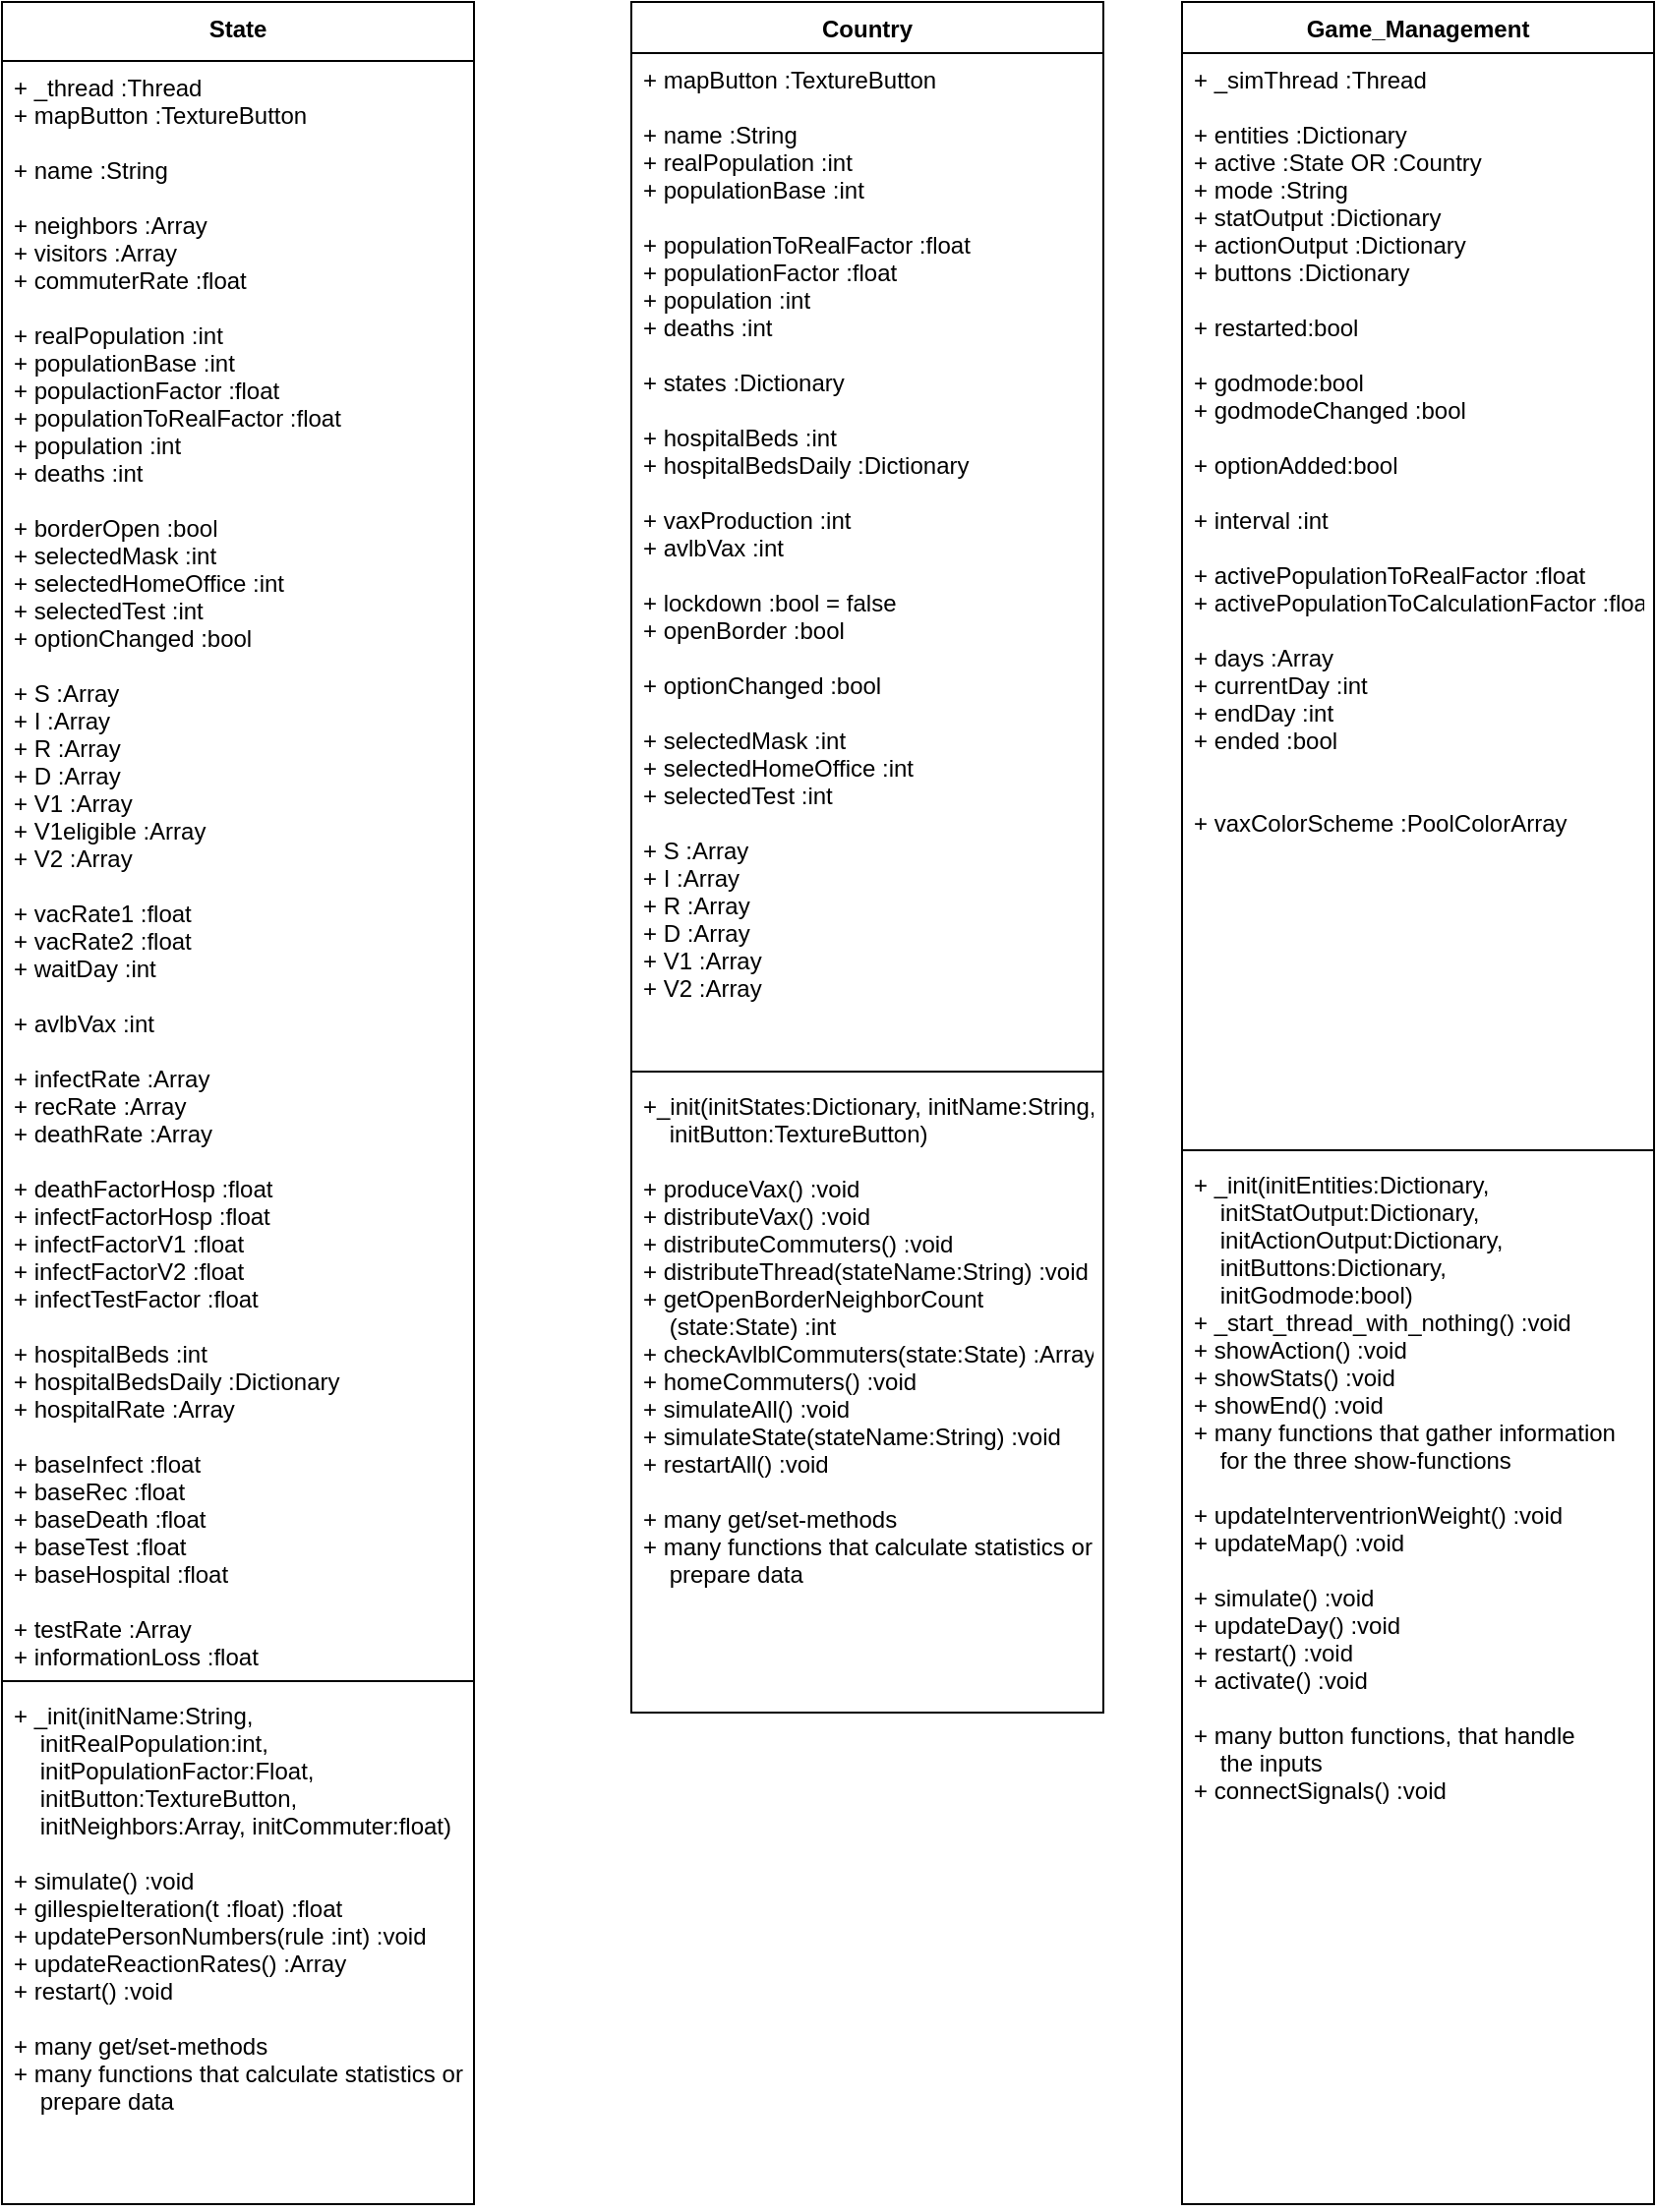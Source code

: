 <mxfile version="18.0.0" type="device"><diagram id="C5RBs43oDa-KdzZeNtuy" name="Page-1"><mxGraphModel dx="1718" dy="1021" grid="1" gridSize="10" guides="1" tooltips="1" connect="1" arrows="1" fold="1" page="1" pageScale="1" pageWidth="1169" pageHeight="827" math="0" shadow="0"><root><mxCell id="WIyWlLk6GJQsqaUBKTNV-0"/><mxCell id="WIyWlLk6GJQsqaUBKTNV-1" parent="WIyWlLk6GJQsqaUBKTNV-0"/><mxCell id="oFXaYWuHqSo7ZODHvKPq-4" value="State" style="swimlane;fontStyle=1;align=center;verticalAlign=top;childLayout=stackLayout;horizontal=1;startSize=30;horizontalStack=0;resizeParent=1;resizeParentMax=0;resizeLast=0;collapsible=1;marginBottom=0;" vertex="1" parent="WIyWlLk6GJQsqaUBKTNV-1"><mxGeometry x="40" y="40" width="240" height="1120" as="geometry"/></mxCell><mxCell id="oFXaYWuHqSo7ZODHvKPq-5" value="+ _thread :Thread&#10;+ mapButton :TextureButton&#10;&#10;+ name :String&#10;&#10;+ neighbors :Array&#10;+ visitors :Array&#10;+ commuterRate :float&#10;&#10;+ realPopulation :int&#10;+ populationBase :int&#10;+ populactionFactor :float&#10;+ populationToRealFactor :float&#10;+ population :int&#10;+ deaths :int&#10;&#10;+ borderOpen :bool&#10;+ selectedMask :int&#10;+ selectedHomeOffice :int&#10;+ selectedTest :int&#10;+ optionChanged :bool&#10;&#10;+ S :Array&#10;+ I :Array&#10;+ R :Array&#10;+ D :Array&#10;+ V1 :Array&#10;+ V1eligible :Array&#10;+ V2 :Array&#10;&#10;+ vacRate1 :float&#10;+ vacRate2 :float&#10;+ waitDay :int&#10;&#10;+ avlbVax :int&#10;&#10;+ infectRate :Array&#10;+ recRate :Array&#10;+ deathRate :Array&#10;&#10;+ deathFactorHosp :float&#10;+ infectFactorHosp :float&#10;+ infectFactorV1 :float&#10;+ infectFactorV2 :float&#10;+ infectTestFactor :float&#10;&#10;+ hospitalBeds :int&#10;+ hospitalBedsDaily :Dictionary&#10;+ hospitalRate :Array&#10;&#10;+ baseInfect :float&#10;+ baseRec :float&#10;+ baseDeath :float&#10;+ baseTest :float&#10;+ baseHospital :float&#10;&#10;+ testRate :Array&#10;+ informationLoss :float" style="text;strokeColor=none;fillColor=none;align=left;verticalAlign=top;spacingLeft=4;spacingRight=4;overflow=hidden;rotatable=0;points=[[0,0.5],[1,0.5]];portConstraint=eastwest;" vertex="1" parent="oFXaYWuHqSo7ZODHvKPq-4"><mxGeometry y="30" width="240" height="820" as="geometry"/></mxCell><mxCell id="oFXaYWuHqSo7ZODHvKPq-6" value="" style="line;strokeWidth=1;fillColor=none;align=left;verticalAlign=middle;spacingTop=-1;spacingLeft=3;spacingRight=3;rotatable=0;labelPosition=right;points=[];portConstraint=eastwest;" vertex="1" parent="oFXaYWuHqSo7ZODHvKPq-4"><mxGeometry y="850" width="240" height="8" as="geometry"/></mxCell><mxCell id="oFXaYWuHqSo7ZODHvKPq-7" value="+ _init(initName:String, &#10;    initRealPopulation:int, &#10;    initPopulationFactor:Float, &#10;    initButton:TextureButton, &#10;    initNeighbors:Array, initCommuter:float)&#10;&#10;+ simulate() :void&#10;+ gillespieIteration(t :float) :float&#10;+ updatePersonNumbers(rule :int) :void&#10;+ updateReactionRates() :Array&#10;+ restart() :void&#10;&#10;+ many get/set-methods&#10;+ many functions that calculate statistics or &#10;    prepare data" style="text;strokeColor=none;fillColor=none;align=left;verticalAlign=top;spacingLeft=4;spacingRight=4;overflow=hidden;rotatable=0;points=[[0,0.5],[1,0.5]];portConstraint=eastwest;" vertex="1" parent="oFXaYWuHqSo7ZODHvKPq-4"><mxGeometry y="858" width="240" height="262" as="geometry"/></mxCell><mxCell id="oFXaYWuHqSo7ZODHvKPq-8" value="Country" style="swimlane;fontStyle=1;align=center;verticalAlign=top;childLayout=stackLayout;horizontal=1;startSize=26;horizontalStack=0;resizeParent=1;resizeParentMax=0;resizeLast=0;collapsible=1;marginBottom=0;" vertex="1" parent="WIyWlLk6GJQsqaUBKTNV-1"><mxGeometry x="360" y="40" width="240" height="870" as="geometry"/></mxCell><mxCell id="oFXaYWuHqSo7ZODHvKPq-9" value="+ mapButton :TextureButton&#10;&#10;+ name :String&#10;+ realPopulation :int&#10;+ populationBase :int&#10;&#10;+ populationToRealFactor :float&#10;+ populationFactor :float&#10;+ population :int&#10;+ deaths :int&#10;&#10;+ states :Dictionary&#10;&#10;+ hospitalBeds :int&#10;+ hospitalBedsDaily :Dictionary&#10;&#10;+ vaxProduction :int&#10;+ avlbVax :int&#10;&#10;+ lockdown :bool = false&#10;+ openBorder :bool&#10;&#10;+ optionChanged :bool&#10;&#10;+ selectedMask :int&#10;+ selectedHomeOffice :int&#10;+ selectedTest :int&#10;&#10;+ S :Array&#10;+ I :Array&#10;+ R :Array&#10;+ D :Array&#10;+ V1 :Array&#10;+ V2 :Array" style="text;strokeColor=none;fillColor=none;align=left;verticalAlign=top;spacingLeft=4;spacingRight=4;overflow=hidden;rotatable=0;points=[[0,0.5],[1,0.5]];portConstraint=eastwest;" vertex="1" parent="oFXaYWuHqSo7ZODHvKPq-8"><mxGeometry y="26" width="240" height="514" as="geometry"/></mxCell><mxCell id="oFXaYWuHqSo7ZODHvKPq-10" value="" style="line;strokeWidth=1;fillColor=none;align=left;verticalAlign=middle;spacingTop=-1;spacingLeft=3;spacingRight=3;rotatable=0;labelPosition=right;points=[];portConstraint=eastwest;" vertex="1" parent="oFXaYWuHqSo7ZODHvKPq-8"><mxGeometry y="540" width="240" height="8" as="geometry"/></mxCell><mxCell id="oFXaYWuHqSo7ZODHvKPq-11" value="+_init(initStates:Dictionary, initName:String, &#10;    initButton:TextureButton)&#10;&#10;+ produceVax() :void&#10;+ distributeVax() :void&#10;+ distributeCommuters() :void&#10;+ distributeThread(stateName:String) :void&#10;+ getOpenBorderNeighborCount&#10;    (state:State) :int&#10;+ checkAvlblCommuters(state:State) :Array&#10;+ homeCommuters() :void&#10;+ simulateAll() :void&#10;+ simulateState(stateName:String) :void&#10;+ restartAll() :void&#10;&#10;+ many get/set-methods&#10;+ many functions that calculate statistics or &#10;    prepare data" style="text;strokeColor=none;fillColor=none;align=left;verticalAlign=top;spacingLeft=4;spacingRight=4;overflow=hidden;rotatable=0;points=[[0,0.5],[1,0.5]];portConstraint=eastwest;" vertex="1" parent="oFXaYWuHqSo7ZODHvKPq-8"><mxGeometry y="548" width="240" height="322" as="geometry"/></mxCell><mxCell id="oFXaYWuHqSo7ZODHvKPq-12" value="Game_Management" style="swimlane;fontStyle=1;align=center;verticalAlign=top;childLayout=stackLayout;horizontal=1;startSize=26;horizontalStack=0;resizeParent=1;resizeParentMax=0;resizeLast=0;collapsible=1;marginBottom=0;" vertex="1" parent="WIyWlLk6GJQsqaUBKTNV-1"><mxGeometry x="640" y="40" width="240" height="1120" as="geometry"/></mxCell><mxCell id="oFXaYWuHqSo7ZODHvKPq-13" value="+ _simThread :Thread&#10;&#10;+ entities :Dictionary &#10;+ active :State OR :Country&#10;+ mode :String&#10;+ statOutput :Dictionary &#10;+ actionOutput :Dictionary&#10;+ buttons :Dictionary&#10;&#10;+ restarted:bool&#10;&#10;+ godmode:bool&#10;+ godmodeChanged :bool&#10;&#10;+ optionAdded:bool&#10;&#10;+ interval :int&#10;&#10;+ activePopulationToRealFactor :float&#10;+ activePopulationToCalculationFactor :float&#10;&#10;+ days :Array&#10;+ currentDay :int&#10;+ endDay :int&#10;+ ended :bool&#10;&#10;&#10;+ vaxColorScheme :PoolColorArray" style="text;strokeColor=none;fillColor=none;align=left;verticalAlign=top;spacingLeft=4;spacingRight=4;overflow=hidden;rotatable=0;points=[[0,0.5],[1,0.5]];portConstraint=eastwest;" vertex="1" parent="oFXaYWuHqSo7ZODHvKPq-12"><mxGeometry y="26" width="240" height="554" as="geometry"/></mxCell><mxCell id="oFXaYWuHqSo7ZODHvKPq-14" value="" style="line;strokeWidth=1;fillColor=none;align=left;verticalAlign=middle;spacingTop=-1;spacingLeft=3;spacingRight=3;rotatable=0;labelPosition=right;points=[];portConstraint=eastwest;" vertex="1" parent="oFXaYWuHqSo7ZODHvKPq-12"><mxGeometry y="580" width="240" height="8" as="geometry"/></mxCell><mxCell id="oFXaYWuHqSo7ZODHvKPq-15" value="+ _init(initEntities:Dictionary, &#10;    initStatOutput:Dictionary,&#10;    initActionOutput:Dictionary,&#10;    initButtons:Dictionary,&#10;    initGodmode:bool)&#10;+ _start_thread_with_nothing() :void&#10;+ showAction() :void&#10;+ showStats() :void&#10;+ showEnd() :void&#10;+ many functions that gather information &#10;    for the three show-functions&#10;&#10;+ updateInterventrionWeight() :void&#10;+ updateMap() :void&#10;&#10;+ simulate() :void&#10;+ updateDay() :void&#10;+ restart() :void&#10;+ activate() :void&#10;&#10;+ many button functions, that handle &#10;    the inputs&#10;+ connectSignals() :void" style="text;strokeColor=none;fillColor=none;align=left;verticalAlign=top;spacingLeft=4;spacingRight=4;overflow=hidden;rotatable=0;points=[[0,0.5],[1,0.5]];portConstraint=eastwest;" vertex="1" parent="oFXaYWuHqSo7ZODHvKPq-12"><mxGeometry y="588" width="240" height="532" as="geometry"/></mxCell></root></mxGraphModel></diagram></mxfile>